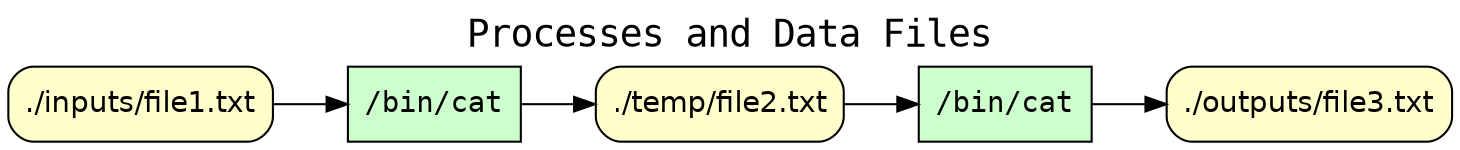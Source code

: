 
digraph wt_run {
rankdir=LR
fontname=Courier; fontsize=18; labelloc=t
label="Processes and Data Files"
node[shape=box style="filled" fillcolor="#CCFFCC" peripheries=1 fontname=Courier]
"exe:e3" [label="/bin/cat"]
"exe:e2" [label="/bin/cat"]
node[shape=box style="rounded,filled" fillcolor="#FFFFCC" peripheries=1 fontname=Helvetica]
"access:i20" [label="./outputs/file3.txt"]
"access:i19" [label="./inputs/file1.txt"]
"access:i11" [label="./temp/file2.txt"]
"exe:e3" -> "access:i20"
"exe:e2" -> "access:i11"
"access:i11" -> "exe:e3"
"access:i19" -> "exe:e2"
}

